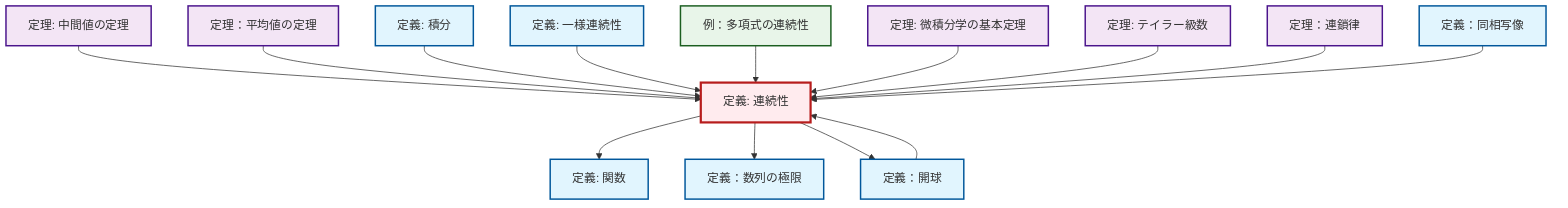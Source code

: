 graph TD
    classDef definition fill:#e1f5fe,stroke:#01579b,stroke-width:2px
    classDef theorem fill:#f3e5f5,stroke:#4a148c,stroke-width:2px
    classDef axiom fill:#fff3e0,stroke:#e65100,stroke-width:2px
    classDef example fill:#e8f5e9,stroke:#1b5e20,stroke-width:2px
    classDef current fill:#ffebee,stroke:#b71c1c,stroke-width:3px
    ex-polynomial-continuity["例：多項式の連続性"]:::example
    thm-chain-rule["定理：連鎖律"]:::theorem
    def-continuity["定義: 連続性"]:::definition
    thm-intermediate-value["定理: 中間値の定理"]:::theorem
    thm-taylor-series["定理: テイラー級数"]:::theorem
    def-integral["定義: 積分"]:::definition
    def-function["定義: 関数"]:::definition
    def-homeomorphism["定義：同相写像"]:::definition
    def-uniform-continuity["定義: 一様連続性"]:::definition
    def-open-ball["定義：開球"]:::definition
    thm-mean-value["定理：平均値の定理"]:::theorem
    def-limit["定義：数列の極限"]:::definition
    thm-fundamental-calculus["定理: 微積分学の基本定理"]:::theorem
    def-open-ball --> def-continuity
    thm-intermediate-value --> def-continuity
    thm-mean-value --> def-continuity
    def-continuity --> def-function
    def-integral --> def-continuity
    def-uniform-continuity --> def-continuity
    ex-polynomial-continuity --> def-continuity
    thm-fundamental-calculus --> def-continuity
    thm-taylor-series --> def-continuity
    thm-chain-rule --> def-continuity
    def-continuity --> def-limit
    def-homeomorphism --> def-continuity
    def-continuity --> def-open-ball
    class def-continuity current